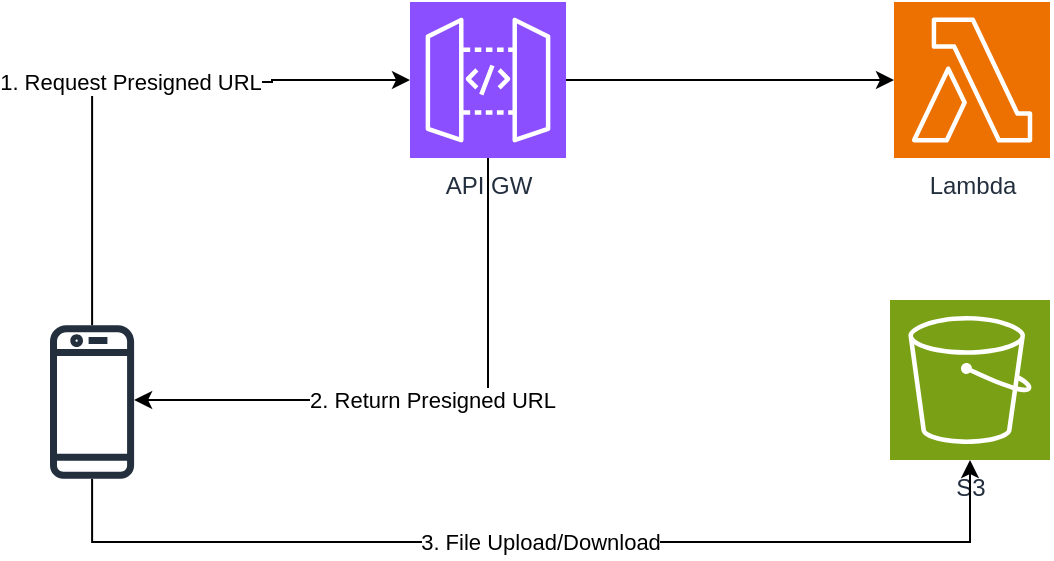 <mxfile version="21.7.5" type="github">
  <diagram name="페이지-1" id="ny87r36JiW6vDzk13kr_">
    <mxGraphModel dx="1434" dy="713" grid="1" gridSize="10" guides="1" tooltips="1" connect="1" arrows="1" fold="1" page="1" pageScale="1" pageWidth="1200" pageHeight="1600" math="0" shadow="0">
      <root>
        <mxCell id="0" />
        <mxCell id="1" parent="0" />
        <mxCell id="gh8z78MvVypNXAVG0_FJ-8" value="2. Return Presigned URL" style="edgeStyle=orthogonalEdgeStyle;rounded=0;orthogonalLoop=1;jettySize=auto;html=1;" edge="1" parent="1" source="gh8z78MvVypNXAVG0_FJ-1" target="gh8z78MvVypNXAVG0_FJ-4">
          <mxGeometry relative="1" as="geometry">
            <mxPoint x="121" y="362" as="targetPoint" />
            <Array as="points">
              <mxPoint x="319" y="399" />
            </Array>
          </mxGeometry>
        </mxCell>
        <mxCell id="gh8z78MvVypNXAVG0_FJ-14" style="edgeStyle=orthogonalEdgeStyle;rounded=0;orthogonalLoop=1;jettySize=auto;html=1;entryX=0;entryY=0.5;entryDx=0;entryDy=0;entryPerimeter=0;" edge="1" parent="1" source="gh8z78MvVypNXAVG0_FJ-1" target="gh8z78MvVypNXAVG0_FJ-2">
          <mxGeometry relative="1" as="geometry" />
        </mxCell>
        <mxCell id="gh8z78MvVypNXAVG0_FJ-1" value="API GW&lt;br&gt;" style="sketch=0;points=[[0,0,0],[0.25,0,0],[0.5,0,0],[0.75,0,0],[1,0,0],[0,1,0],[0.25,1,0],[0.5,1,0],[0.75,1,0],[1,1,0],[0,0.25,0],[0,0.5,0],[0,0.75,0],[1,0.25,0],[1,0.5,0],[1,0.75,0]];outlineConnect=0;fontColor=#232F3E;fillColor=#8C4FFF;strokeColor=#ffffff;dashed=0;verticalLabelPosition=bottom;verticalAlign=top;align=center;html=1;fontSize=12;fontStyle=0;aspect=fixed;shape=mxgraph.aws4.resourceIcon;resIcon=mxgraph.aws4.api_gateway;" vertex="1" parent="1">
          <mxGeometry x="280" y="200" width="78" height="78" as="geometry" />
        </mxCell>
        <mxCell id="gh8z78MvVypNXAVG0_FJ-2" value="Lambda&lt;br&gt;" style="sketch=0;points=[[0,0,0],[0.25,0,0],[0.5,0,0],[0.75,0,0],[1,0,0],[0,1,0],[0.25,1,0],[0.5,1,0],[0.75,1,0],[1,1,0],[0,0.25,0],[0,0.5,0],[0,0.75,0],[1,0.25,0],[1,0.5,0],[1,0.75,0]];outlineConnect=0;fontColor=#232F3E;fillColor=#ED7100;strokeColor=#ffffff;dashed=0;verticalLabelPosition=bottom;verticalAlign=top;align=center;html=1;fontSize=12;fontStyle=0;aspect=fixed;shape=mxgraph.aws4.resourceIcon;resIcon=mxgraph.aws4.lambda;" vertex="1" parent="1">
          <mxGeometry x="522" y="200" width="78" height="78" as="geometry" />
        </mxCell>
        <mxCell id="gh8z78MvVypNXAVG0_FJ-3" value="S3" style="sketch=0;points=[[0,0,0],[0.25,0,0],[0.5,0,0],[0.75,0,0],[1,0,0],[0,1,0],[0.25,1,0],[0.5,1,0],[0.75,1,0],[1,1,0],[0,0.25,0],[0,0.5,0],[0,0.75,0],[1,0.25,0],[1,0.5,0],[1,0.75,0]];outlineConnect=0;fontColor=#232F3E;fillColor=#7AA116;strokeColor=#ffffff;dashed=0;verticalLabelPosition=bottom;verticalAlign=top;align=center;html=1;fontSize=12;fontStyle=0;aspect=fixed;shape=mxgraph.aws4.resourceIcon;resIcon=mxgraph.aws4.s3;" vertex="1" parent="1">
          <mxGeometry x="520" y="349" width="80" height="80" as="geometry" />
        </mxCell>
        <mxCell id="gh8z78MvVypNXAVG0_FJ-10" value="1. Request Presigned URL" style="edgeStyle=orthogonalEdgeStyle;rounded=0;orthogonalLoop=1;jettySize=auto;html=1;entryX=0;entryY=0.5;entryDx=0;entryDy=0;entryPerimeter=0;" edge="1" parent="1" source="gh8z78MvVypNXAVG0_FJ-4" target="gh8z78MvVypNXAVG0_FJ-1">
          <mxGeometry relative="1" as="geometry">
            <mxPoint x="280" y="180" as="targetPoint" />
            <Array as="points">
              <mxPoint x="121" y="240" />
              <mxPoint x="211" y="240" />
              <mxPoint x="211" y="239" />
            </Array>
          </mxGeometry>
        </mxCell>
        <mxCell id="gh8z78MvVypNXAVG0_FJ-13" value="3. File Upload/Download" style="edgeStyle=orthogonalEdgeStyle;rounded=0;orthogonalLoop=1;jettySize=auto;html=1;entryX=0.5;entryY=1;entryDx=0;entryDy=0;entryPerimeter=0;" edge="1" parent="1" source="gh8z78MvVypNXAVG0_FJ-4" target="gh8z78MvVypNXAVG0_FJ-3">
          <mxGeometry relative="1" as="geometry">
            <Array as="points">
              <mxPoint x="121" y="470" />
              <mxPoint x="560" y="470" />
            </Array>
          </mxGeometry>
        </mxCell>
        <mxCell id="gh8z78MvVypNXAVG0_FJ-4" value="" style="sketch=0;outlineConnect=0;fontColor=#232F3E;gradientColor=none;fillColor=#232F3D;strokeColor=none;dashed=0;verticalLabelPosition=bottom;verticalAlign=top;align=center;html=1;fontSize=12;fontStyle=0;aspect=fixed;pointerEvents=1;shape=mxgraph.aws4.mobile_client;" vertex="1" parent="1">
          <mxGeometry x="100" y="360" width="42.05" height="80" as="geometry" />
        </mxCell>
      </root>
    </mxGraphModel>
  </diagram>
</mxfile>
